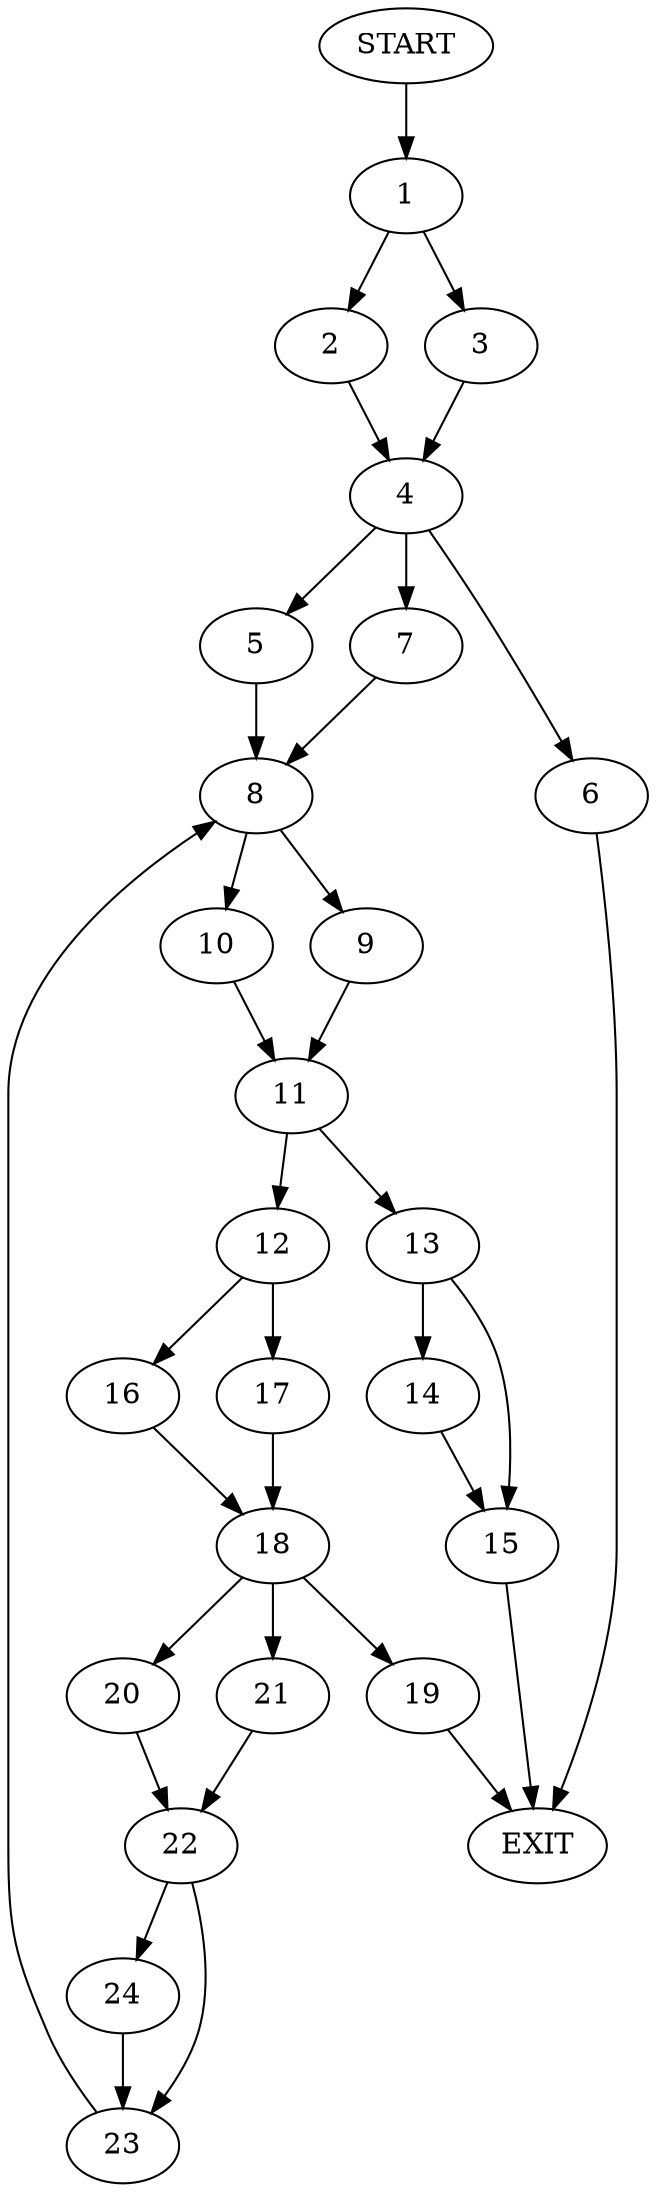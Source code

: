 digraph {
0 [label="START"]
25 [label="EXIT"]
0 -> 1
1 -> 2
1 -> 3
2 -> 4
3 -> 4
4 -> 5
4 -> 6
4 -> 7
7 -> 8
6 -> 25
5 -> 8
8 -> 9
8 -> 10
10 -> 11
9 -> 11
11 -> 12
11 -> 13
13 -> 14
13 -> 15
12 -> 16
12 -> 17
17 -> 18
16 -> 18
15 -> 25
14 -> 15
18 -> 19
18 -> 20
18 -> 21
19 -> 25
20 -> 22
21 -> 22
22 -> 23
22 -> 24
24 -> 23
23 -> 8
}
